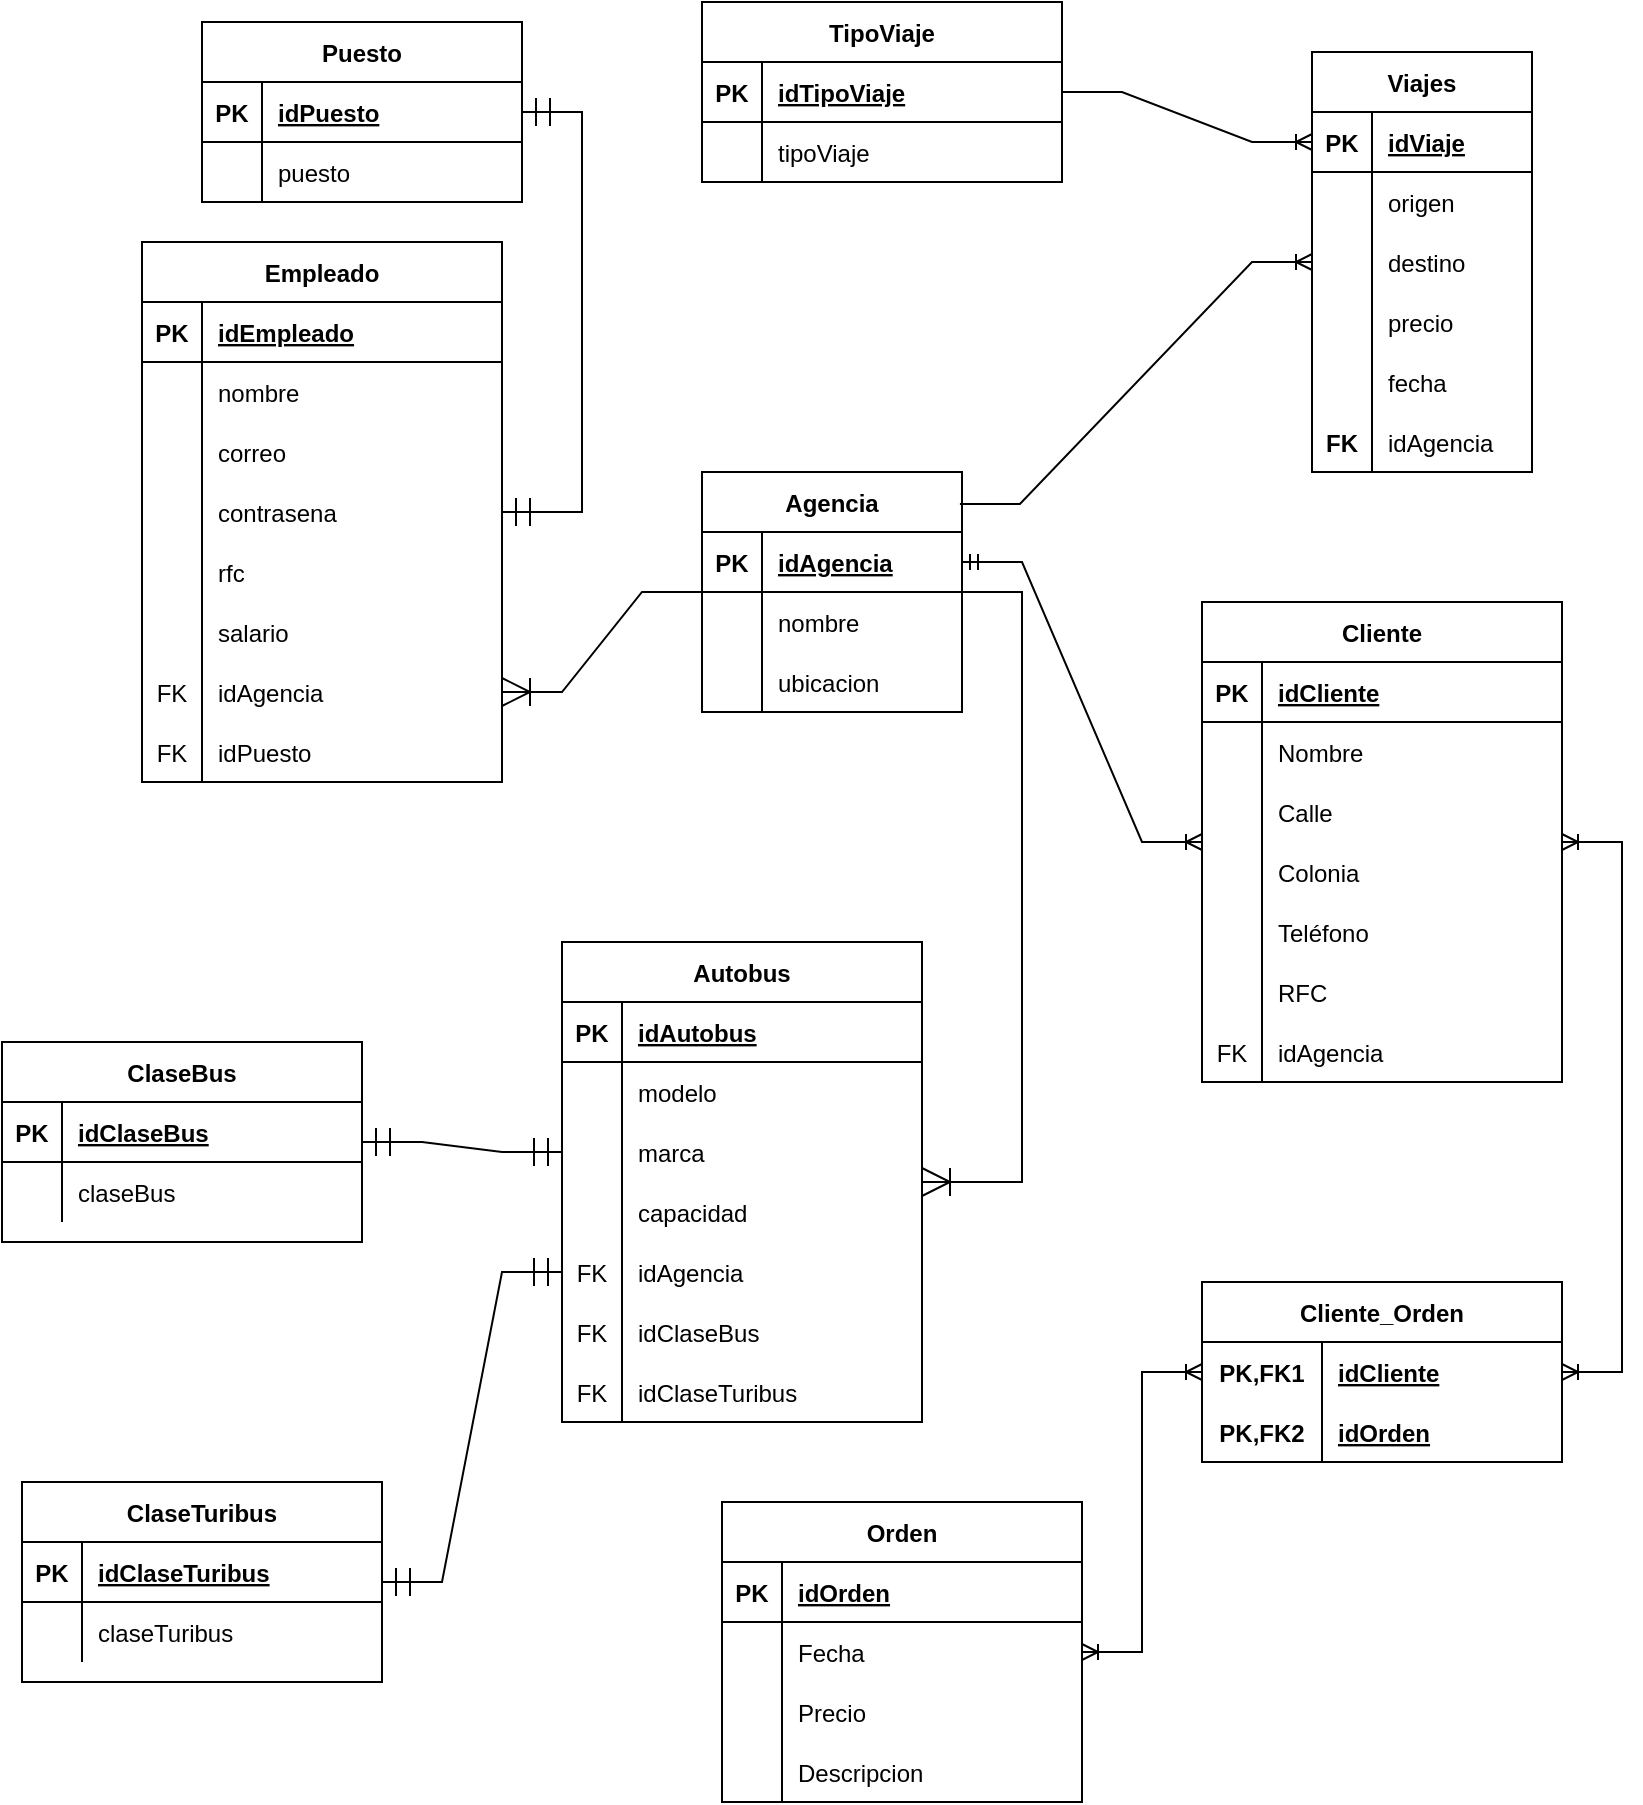 <mxfile version="20.6.0" type="device"><diagram id="R2lEEEUBdFMjLlhIrx00" name="Page-1"><mxGraphModel dx="1422" dy="702" grid="1" gridSize="10" guides="1" tooltips="1" connect="1" arrows="1" fold="1" page="1" pageScale="1" pageWidth="850" pageHeight="1100" math="0" shadow="0" extFonts="Permanent Marker^https://fonts.googleapis.com/css?family=Permanent+Marker"><root><mxCell id="0"/><mxCell id="1" parent="0"/><mxCell id="urUjDr4Hk7QNFWMQUqXv-1" value="Agencia" style="shape=table;startSize=30;container=1;collapsible=1;childLayout=tableLayout;fixedRows=1;rowLines=0;fontStyle=1;align=center;resizeLast=1;" parent="1" vertex="1"><mxGeometry x="370" y="295" width="130" height="120" as="geometry"/></mxCell><mxCell id="urUjDr4Hk7QNFWMQUqXv-2" value="" style="shape=tableRow;horizontal=0;startSize=0;swimlaneHead=0;swimlaneBody=0;fillColor=none;collapsible=0;dropTarget=0;points=[[0,0.5],[1,0.5]];portConstraint=eastwest;top=0;left=0;right=0;bottom=1;" parent="urUjDr4Hk7QNFWMQUqXv-1" vertex="1"><mxGeometry y="30" width="130" height="30" as="geometry"/></mxCell><mxCell id="urUjDr4Hk7QNFWMQUqXv-3" value="PK" style="shape=partialRectangle;connectable=0;fillColor=none;top=0;left=0;bottom=0;right=0;fontStyle=1;overflow=hidden;" parent="urUjDr4Hk7QNFWMQUqXv-2" vertex="1"><mxGeometry width="30" height="30" as="geometry"><mxRectangle width="30" height="30" as="alternateBounds"/></mxGeometry></mxCell><mxCell id="urUjDr4Hk7QNFWMQUqXv-4" value="idAgencia" style="shape=partialRectangle;connectable=0;fillColor=none;top=0;left=0;bottom=0;right=0;align=left;spacingLeft=6;fontStyle=5;overflow=hidden;" parent="urUjDr4Hk7QNFWMQUqXv-2" vertex="1"><mxGeometry x="30" width="100" height="30" as="geometry"><mxRectangle width="100" height="30" as="alternateBounds"/></mxGeometry></mxCell><mxCell id="urUjDr4Hk7QNFWMQUqXv-5" value="" style="shape=tableRow;horizontal=0;startSize=0;swimlaneHead=0;swimlaneBody=0;fillColor=none;collapsible=0;dropTarget=0;points=[[0,0.5],[1,0.5]];portConstraint=eastwest;top=0;left=0;right=0;bottom=0;" parent="urUjDr4Hk7QNFWMQUqXv-1" vertex="1"><mxGeometry y="60" width="130" height="30" as="geometry"/></mxCell><mxCell id="urUjDr4Hk7QNFWMQUqXv-6" value="" style="shape=partialRectangle;connectable=0;fillColor=none;top=0;left=0;bottom=0;right=0;editable=1;overflow=hidden;" parent="urUjDr4Hk7QNFWMQUqXv-5" vertex="1"><mxGeometry width="30" height="30" as="geometry"><mxRectangle width="30" height="30" as="alternateBounds"/></mxGeometry></mxCell><mxCell id="urUjDr4Hk7QNFWMQUqXv-7" value="nombre" style="shape=partialRectangle;connectable=0;fillColor=none;top=0;left=0;bottom=0;right=0;align=left;spacingLeft=6;overflow=hidden;" parent="urUjDr4Hk7QNFWMQUqXv-5" vertex="1"><mxGeometry x="30" width="100" height="30" as="geometry"><mxRectangle width="100" height="30" as="alternateBounds"/></mxGeometry></mxCell><mxCell id="urUjDr4Hk7QNFWMQUqXv-8" value="" style="shape=tableRow;horizontal=0;startSize=0;swimlaneHead=0;swimlaneBody=0;fillColor=none;collapsible=0;dropTarget=0;points=[[0,0.5],[1,0.5]];portConstraint=eastwest;top=0;left=0;right=0;bottom=0;" parent="urUjDr4Hk7QNFWMQUqXv-1" vertex="1"><mxGeometry y="90" width="130" height="30" as="geometry"/></mxCell><mxCell id="urUjDr4Hk7QNFWMQUqXv-9" value="" style="shape=partialRectangle;connectable=0;fillColor=none;top=0;left=0;bottom=0;right=0;editable=1;overflow=hidden;" parent="urUjDr4Hk7QNFWMQUqXv-8" vertex="1"><mxGeometry width="30" height="30" as="geometry"><mxRectangle width="30" height="30" as="alternateBounds"/></mxGeometry></mxCell><mxCell id="urUjDr4Hk7QNFWMQUqXv-10" value="ubicacion" style="shape=partialRectangle;connectable=0;fillColor=none;top=0;left=0;bottom=0;right=0;align=left;spacingLeft=6;overflow=hidden;" parent="urUjDr4Hk7QNFWMQUqXv-8" vertex="1"><mxGeometry x="30" width="100" height="30" as="geometry"><mxRectangle width="100" height="30" as="alternateBounds"/></mxGeometry></mxCell><mxCell id="urUjDr4Hk7QNFWMQUqXv-14" value="Puesto" style="shape=table;startSize=30;container=1;collapsible=1;childLayout=tableLayout;fixedRows=1;rowLines=0;fontStyle=1;align=center;resizeLast=1;" parent="1" vertex="1"><mxGeometry x="120" y="70" width="160" height="90" as="geometry"/></mxCell><mxCell id="urUjDr4Hk7QNFWMQUqXv-15" value="" style="shape=tableRow;horizontal=0;startSize=0;swimlaneHead=0;swimlaneBody=0;fillColor=none;collapsible=0;dropTarget=0;points=[[0,0.5],[1,0.5]];portConstraint=eastwest;top=0;left=0;right=0;bottom=1;" parent="urUjDr4Hk7QNFWMQUqXv-14" vertex="1"><mxGeometry y="30" width="160" height="30" as="geometry"/></mxCell><mxCell id="urUjDr4Hk7QNFWMQUqXv-16" value="PK" style="shape=partialRectangle;connectable=0;fillColor=none;top=0;left=0;bottom=0;right=0;fontStyle=1;overflow=hidden;" parent="urUjDr4Hk7QNFWMQUqXv-15" vertex="1"><mxGeometry width="30" height="30" as="geometry"><mxRectangle width="30" height="30" as="alternateBounds"/></mxGeometry></mxCell><mxCell id="urUjDr4Hk7QNFWMQUqXv-17" value="idPuesto" style="shape=partialRectangle;connectable=0;fillColor=none;top=0;left=0;bottom=0;right=0;align=left;spacingLeft=6;fontStyle=5;overflow=hidden;" parent="urUjDr4Hk7QNFWMQUqXv-15" vertex="1"><mxGeometry x="30" width="130" height="30" as="geometry"><mxRectangle width="130" height="30" as="alternateBounds"/></mxGeometry></mxCell><mxCell id="urUjDr4Hk7QNFWMQUqXv-18" value="" style="shape=tableRow;horizontal=0;startSize=0;swimlaneHead=0;swimlaneBody=0;fillColor=none;collapsible=0;dropTarget=0;points=[[0,0.5],[1,0.5]];portConstraint=eastwest;top=0;left=0;right=0;bottom=0;" parent="urUjDr4Hk7QNFWMQUqXv-14" vertex="1"><mxGeometry y="60" width="160" height="30" as="geometry"/></mxCell><mxCell id="urUjDr4Hk7QNFWMQUqXv-19" value="" style="shape=partialRectangle;connectable=0;fillColor=none;top=0;left=0;bottom=0;right=0;editable=1;overflow=hidden;" parent="urUjDr4Hk7QNFWMQUqXv-18" vertex="1"><mxGeometry width="30" height="30" as="geometry"><mxRectangle width="30" height="30" as="alternateBounds"/></mxGeometry></mxCell><mxCell id="urUjDr4Hk7QNFWMQUqXv-20" value="puesto" style="shape=partialRectangle;connectable=0;fillColor=none;top=0;left=0;bottom=0;right=0;align=left;spacingLeft=6;overflow=hidden;" parent="urUjDr4Hk7QNFWMQUqXv-18" vertex="1"><mxGeometry x="30" width="130" height="30" as="geometry"><mxRectangle width="130" height="30" as="alternateBounds"/></mxGeometry></mxCell><mxCell id="urUjDr4Hk7QNFWMQUqXv-27" value="Empleado" style="shape=table;startSize=30;container=1;collapsible=1;childLayout=tableLayout;fixedRows=1;rowLines=0;fontStyle=1;align=center;resizeLast=1;" parent="1" vertex="1"><mxGeometry x="90" y="180" width="180" height="270" as="geometry"/></mxCell><mxCell id="urUjDr4Hk7QNFWMQUqXv-28" value="" style="shape=tableRow;horizontal=0;startSize=0;swimlaneHead=0;swimlaneBody=0;fillColor=none;collapsible=0;dropTarget=0;points=[[0,0.5],[1,0.5]];portConstraint=eastwest;top=0;left=0;right=0;bottom=1;" parent="urUjDr4Hk7QNFWMQUqXv-27" vertex="1"><mxGeometry y="30" width="180" height="30" as="geometry"/></mxCell><mxCell id="urUjDr4Hk7QNFWMQUqXv-29" value="PK" style="shape=partialRectangle;connectable=0;fillColor=none;top=0;left=0;bottom=0;right=0;fontStyle=1;overflow=hidden;" parent="urUjDr4Hk7QNFWMQUqXv-28" vertex="1"><mxGeometry width="30" height="30" as="geometry"><mxRectangle width="30" height="30" as="alternateBounds"/></mxGeometry></mxCell><mxCell id="urUjDr4Hk7QNFWMQUqXv-30" value="idEmpleado" style="shape=partialRectangle;connectable=0;fillColor=none;top=0;left=0;bottom=0;right=0;align=left;spacingLeft=6;fontStyle=5;overflow=hidden;" parent="urUjDr4Hk7QNFWMQUqXv-28" vertex="1"><mxGeometry x="30" width="150" height="30" as="geometry"><mxRectangle width="150" height="30" as="alternateBounds"/></mxGeometry></mxCell><mxCell id="urUjDr4Hk7QNFWMQUqXv-31" value="" style="shape=tableRow;horizontal=0;startSize=0;swimlaneHead=0;swimlaneBody=0;fillColor=none;collapsible=0;dropTarget=0;points=[[0,0.5],[1,0.5]];portConstraint=eastwest;top=0;left=0;right=0;bottom=0;" parent="urUjDr4Hk7QNFWMQUqXv-27" vertex="1"><mxGeometry y="60" width="180" height="30" as="geometry"/></mxCell><mxCell id="urUjDr4Hk7QNFWMQUqXv-32" value="" style="shape=partialRectangle;connectable=0;fillColor=none;top=0;left=0;bottom=0;right=0;editable=1;overflow=hidden;" parent="urUjDr4Hk7QNFWMQUqXv-31" vertex="1"><mxGeometry width="30" height="30" as="geometry"><mxRectangle width="30" height="30" as="alternateBounds"/></mxGeometry></mxCell><mxCell id="urUjDr4Hk7QNFWMQUqXv-33" value="nombre" style="shape=partialRectangle;connectable=0;fillColor=none;top=0;left=0;bottom=0;right=0;align=left;spacingLeft=6;overflow=hidden;" parent="urUjDr4Hk7QNFWMQUqXv-31" vertex="1"><mxGeometry x="30" width="150" height="30" as="geometry"><mxRectangle width="150" height="30" as="alternateBounds"/></mxGeometry></mxCell><mxCell id="urUjDr4Hk7QNFWMQUqXv-34" value="" style="shape=tableRow;horizontal=0;startSize=0;swimlaneHead=0;swimlaneBody=0;fillColor=none;collapsible=0;dropTarget=0;points=[[0,0.5],[1,0.5]];portConstraint=eastwest;top=0;left=0;right=0;bottom=0;" parent="urUjDr4Hk7QNFWMQUqXv-27" vertex="1"><mxGeometry y="90" width="180" height="30" as="geometry"/></mxCell><mxCell id="urUjDr4Hk7QNFWMQUqXv-35" value="" style="shape=partialRectangle;connectable=0;fillColor=none;top=0;left=0;bottom=0;right=0;editable=1;overflow=hidden;" parent="urUjDr4Hk7QNFWMQUqXv-34" vertex="1"><mxGeometry width="30" height="30" as="geometry"><mxRectangle width="30" height="30" as="alternateBounds"/></mxGeometry></mxCell><mxCell id="urUjDr4Hk7QNFWMQUqXv-36" value="correo" style="shape=partialRectangle;connectable=0;fillColor=none;top=0;left=0;bottom=0;right=0;align=left;spacingLeft=6;overflow=hidden;" parent="urUjDr4Hk7QNFWMQUqXv-34" vertex="1"><mxGeometry x="30" width="150" height="30" as="geometry"><mxRectangle width="150" height="30" as="alternateBounds"/></mxGeometry></mxCell><mxCell id="urUjDr4Hk7QNFWMQUqXv-37" value="" style="shape=tableRow;horizontal=0;startSize=0;swimlaneHead=0;swimlaneBody=0;fillColor=none;collapsible=0;dropTarget=0;points=[[0,0.5],[1,0.5]];portConstraint=eastwest;top=0;left=0;right=0;bottom=0;" parent="urUjDr4Hk7QNFWMQUqXv-27" vertex="1"><mxGeometry y="120" width="180" height="30" as="geometry"/></mxCell><mxCell id="urUjDr4Hk7QNFWMQUqXv-38" value="" style="shape=partialRectangle;connectable=0;fillColor=none;top=0;left=0;bottom=0;right=0;editable=1;overflow=hidden;" parent="urUjDr4Hk7QNFWMQUqXv-37" vertex="1"><mxGeometry width="30" height="30" as="geometry"><mxRectangle width="30" height="30" as="alternateBounds"/></mxGeometry></mxCell><mxCell id="urUjDr4Hk7QNFWMQUqXv-39" value="contrasena" style="shape=partialRectangle;connectable=0;fillColor=none;top=0;left=0;bottom=0;right=0;align=left;spacingLeft=6;overflow=hidden;" parent="urUjDr4Hk7QNFWMQUqXv-37" vertex="1"><mxGeometry x="30" width="150" height="30" as="geometry"><mxRectangle width="150" height="30" as="alternateBounds"/></mxGeometry></mxCell><mxCell id="urUjDr4Hk7QNFWMQUqXv-40" value="" style="shape=tableRow;horizontal=0;startSize=0;swimlaneHead=0;swimlaneBody=0;fillColor=none;collapsible=0;dropTarget=0;points=[[0,0.5],[1,0.5]];portConstraint=eastwest;top=0;left=0;right=0;bottom=0;" parent="urUjDr4Hk7QNFWMQUqXv-27" vertex="1"><mxGeometry y="150" width="180" height="30" as="geometry"/></mxCell><mxCell id="urUjDr4Hk7QNFWMQUqXv-41" value="" style="shape=partialRectangle;connectable=0;fillColor=none;top=0;left=0;bottom=0;right=0;editable=1;overflow=hidden;" parent="urUjDr4Hk7QNFWMQUqXv-40" vertex="1"><mxGeometry width="30" height="30" as="geometry"><mxRectangle width="30" height="30" as="alternateBounds"/></mxGeometry></mxCell><mxCell id="urUjDr4Hk7QNFWMQUqXv-42" value="rfc" style="shape=partialRectangle;connectable=0;fillColor=none;top=0;left=0;bottom=0;right=0;align=left;spacingLeft=6;overflow=hidden;" parent="urUjDr4Hk7QNFWMQUqXv-40" vertex="1"><mxGeometry x="30" width="150" height="30" as="geometry"><mxRectangle width="150" height="30" as="alternateBounds"/></mxGeometry></mxCell><mxCell id="urUjDr4Hk7QNFWMQUqXv-43" value="" style="shape=tableRow;horizontal=0;startSize=0;swimlaneHead=0;swimlaneBody=0;fillColor=none;collapsible=0;dropTarget=0;points=[[0,0.5],[1,0.5]];portConstraint=eastwest;top=0;left=0;right=0;bottom=0;" parent="urUjDr4Hk7QNFWMQUqXv-27" vertex="1"><mxGeometry y="180" width="180" height="30" as="geometry"/></mxCell><mxCell id="urUjDr4Hk7QNFWMQUqXv-44" value="" style="shape=partialRectangle;connectable=0;fillColor=none;top=0;left=0;bottom=0;right=0;editable=1;overflow=hidden;" parent="urUjDr4Hk7QNFWMQUqXv-43" vertex="1"><mxGeometry width="30" height="30" as="geometry"><mxRectangle width="30" height="30" as="alternateBounds"/></mxGeometry></mxCell><mxCell id="urUjDr4Hk7QNFWMQUqXv-45" value="salario" style="shape=partialRectangle;connectable=0;fillColor=none;top=0;left=0;bottom=0;right=0;align=left;spacingLeft=6;overflow=hidden;" parent="urUjDr4Hk7QNFWMQUqXv-43" vertex="1"><mxGeometry x="30" width="150" height="30" as="geometry"><mxRectangle width="150" height="30" as="alternateBounds"/></mxGeometry></mxCell><mxCell id="urUjDr4Hk7QNFWMQUqXv-46" value="" style="shape=tableRow;horizontal=0;startSize=0;swimlaneHead=0;swimlaneBody=0;fillColor=none;collapsible=0;dropTarget=0;points=[[0,0.5],[1,0.5]];portConstraint=eastwest;top=0;left=0;right=0;bottom=0;" parent="urUjDr4Hk7QNFWMQUqXv-27" vertex="1"><mxGeometry y="210" width="180" height="30" as="geometry"/></mxCell><mxCell id="urUjDr4Hk7QNFWMQUqXv-47" value="FK" style="shape=partialRectangle;connectable=0;fillColor=none;top=0;left=0;bottom=0;right=0;editable=1;overflow=hidden;" parent="urUjDr4Hk7QNFWMQUqXv-46" vertex="1"><mxGeometry width="30" height="30" as="geometry"><mxRectangle width="30" height="30" as="alternateBounds"/></mxGeometry></mxCell><mxCell id="urUjDr4Hk7QNFWMQUqXv-48" value="idAgencia" style="shape=partialRectangle;connectable=0;fillColor=none;top=0;left=0;bottom=0;right=0;align=left;spacingLeft=6;overflow=hidden;" parent="urUjDr4Hk7QNFWMQUqXv-46" vertex="1"><mxGeometry x="30" width="150" height="30" as="geometry"><mxRectangle width="150" height="30" as="alternateBounds"/></mxGeometry></mxCell><mxCell id="urUjDr4Hk7QNFWMQUqXv-49" value="" style="shape=tableRow;horizontal=0;startSize=0;swimlaneHead=0;swimlaneBody=0;fillColor=none;collapsible=0;dropTarget=0;points=[[0,0.5],[1,0.5]];portConstraint=eastwest;top=0;left=0;right=0;bottom=0;" parent="urUjDr4Hk7QNFWMQUqXv-27" vertex="1"><mxGeometry y="240" width="180" height="30" as="geometry"/></mxCell><mxCell id="urUjDr4Hk7QNFWMQUqXv-50" value="FK" style="shape=partialRectangle;connectable=0;fillColor=none;top=0;left=0;bottom=0;right=0;editable=1;overflow=hidden;" parent="urUjDr4Hk7QNFWMQUqXv-49" vertex="1"><mxGeometry width="30" height="30" as="geometry"><mxRectangle width="30" height="30" as="alternateBounds"/></mxGeometry></mxCell><mxCell id="urUjDr4Hk7QNFWMQUqXv-51" value="idPuesto" style="shape=partialRectangle;connectable=0;fillColor=none;top=0;left=0;bottom=0;right=0;align=left;spacingLeft=6;overflow=hidden;" parent="urUjDr4Hk7QNFWMQUqXv-49" vertex="1"><mxGeometry x="30" width="150" height="30" as="geometry"><mxRectangle width="150" height="30" as="alternateBounds"/></mxGeometry></mxCell><mxCell id="urUjDr4Hk7QNFWMQUqXv-54" value="" style="edgeStyle=entityRelationEdgeStyle;fontSize=12;html=1;endArrow=ERoneToMany;rounded=0;endSize=12;startSize=12;entryX=1;entryY=0.5;entryDx=0;entryDy=0;" parent="1" source="urUjDr4Hk7QNFWMQUqXv-1" target="urUjDr4Hk7QNFWMQUqXv-46" edge="1"><mxGeometry width="100" height="100" relative="1" as="geometry"><mxPoint x="360" y="480" as="sourcePoint"/><mxPoint x="460" y="380" as="targetPoint"/></mxGeometry></mxCell><mxCell id="urUjDr4Hk7QNFWMQUqXv-55" value="" style="edgeStyle=entityRelationEdgeStyle;fontSize=12;html=1;endArrow=ERmandOne;startArrow=ERmandOne;rounded=0;endSize=12;startSize=12;jumpStyle=arc;" parent="1" source="urUjDr4Hk7QNFWMQUqXv-14" target="urUjDr4Hk7QNFWMQUqXv-27" edge="1"><mxGeometry width="100" height="100" relative="1" as="geometry"><mxPoint x="70" y="630" as="sourcePoint"/><mxPoint x="240" y="670" as="targetPoint"/></mxGeometry></mxCell><mxCell id="urUjDr4Hk7QNFWMQUqXv-57" value="ClaseBus" style="shape=table;startSize=30;container=1;collapsible=1;childLayout=tableLayout;fixedRows=1;rowLines=0;fontStyle=1;align=center;resizeLast=1;" parent="1" vertex="1"><mxGeometry x="20" y="580" width="180" height="100" as="geometry"/></mxCell><mxCell id="urUjDr4Hk7QNFWMQUqXv-58" value="" style="shape=tableRow;horizontal=0;startSize=0;swimlaneHead=0;swimlaneBody=0;fillColor=none;collapsible=0;dropTarget=0;points=[[0,0.5],[1,0.5]];portConstraint=eastwest;top=0;left=0;right=0;bottom=1;" parent="urUjDr4Hk7QNFWMQUqXv-57" vertex="1"><mxGeometry y="30" width="180" height="30" as="geometry"/></mxCell><mxCell id="urUjDr4Hk7QNFWMQUqXv-59" value="PK" style="shape=partialRectangle;connectable=0;fillColor=none;top=0;left=0;bottom=0;right=0;fontStyle=1;overflow=hidden;" parent="urUjDr4Hk7QNFWMQUqXv-58" vertex="1"><mxGeometry width="30" height="30" as="geometry"><mxRectangle width="30" height="30" as="alternateBounds"/></mxGeometry></mxCell><mxCell id="urUjDr4Hk7QNFWMQUqXv-60" value="idClaseBus" style="shape=partialRectangle;connectable=0;fillColor=none;top=0;left=0;bottom=0;right=0;align=left;spacingLeft=6;fontStyle=5;overflow=hidden;" parent="urUjDr4Hk7QNFWMQUqXv-58" vertex="1"><mxGeometry x="30" width="150" height="30" as="geometry"><mxRectangle width="150" height="30" as="alternateBounds"/></mxGeometry></mxCell><mxCell id="urUjDr4Hk7QNFWMQUqXv-61" value="" style="shape=tableRow;horizontal=0;startSize=0;swimlaneHead=0;swimlaneBody=0;fillColor=none;collapsible=0;dropTarget=0;points=[[0,0.5],[1,0.5]];portConstraint=eastwest;top=0;left=0;right=0;bottom=0;" parent="urUjDr4Hk7QNFWMQUqXv-57" vertex="1"><mxGeometry y="60" width="180" height="30" as="geometry"/></mxCell><mxCell id="urUjDr4Hk7QNFWMQUqXv-62" value="" style="shape=partialRectangle;connectable=0;fillColor=none;top=0;left=0;bottom=0;right=0;editable=1;overflow=hidden;" parent="urUjDr4Hk7QNFWMQUqXv-61" vertex="1"><mxGeometry width="30" height="30" as="geometry"><mxRectangle width="30" height="30" as="alternateBounds"/></mxGeometry></mxCell><mxCell id="urUjDr4Hk7QNFWMQUqXv-63" value="claseBus" style="shape=partialRectangle;connectable=0;fillColor=none;top=0;left=0;bottom=0;right=0;align=left;spacingLeft=6;overflow=hidden;" parent="urUjDr4Hk7QNFWMQUqXv-61" vertex="1"><mxGeometry x="30" width="150" height="30" as="geometry"><mxRectangle width="150" height="30" as="alternateBounds"/></mxGeometry></mxCell><mxCell id="urUjDr4Hk7QNFWMQUqXv-70" value="ClaseTuribus" style="shape=table;startSize=30;container=1;collapsible=1;childLayout=tableLayout;fixedRows=1;rowLines=0;fontStyle=1;align=center;resizeLast=1;" parent="1" vertex="1"><mxGeometry x="30" y="800" width="180" height="100" as="geometry"/></mxCell><mxCell id="urUjDr4Hk7QNFWMQUqXv-71" value="" style="shape=tableRow;horizontal=0;startSize=0;swimlaneHead=0;swimlaneBody=0;fillColor=none;collapsible=0;dropTarget=0;points=[[0,0.5],[1,0.5]];portConstraint=eastwest;top=0;left=0;right=0;bottom=1;" parent="urUjDr4Hk7QNFWMQUqXv-70" vertex="1"><mxGeometry y="30" width="180" height="30" as="geometry"/></mxCell><mxCell id="urUjDr4Hk7QNFWMQUqXv-72" value="PK" style="shape=partialRectangle;connectable=0;fillColor=none;top=0;left=0;bottom=0;right=0;fontStyle=1;overflow=hidden;" parent="urUjDr4Hk7QNFWMQUqXv-71" vertex="1"><mxGeometry width="30" height="30" as="geometry"><mxRectangle width="30" height="30" as="alternateBounds"/></mxGeometry></mxCell><mxCell id="urUjDr4Hk7QNFWMQUqXv-73" value="idClaseTuribus" style="shape=partialRectangle;connectable=0;fillColor=none;top=0;left=0;bottom=0;right=0;align=left;spacingLeft=6;fontStyle=5;overflow=hidden;" parent="urUjDr4Hk7QNFWMQUqXv-71" vertex="1"><mxGeometry x="30" width="150" height="30" as="geometry"><mxRectangle width="150" height="30" as="alternateBounds"/></mxGeometry></mxCell><mxCell id="urUjDr4Hk7QNFWMQUqXv-74" value="" style="shape=tableRow;horizontal=0;startSize=0;swimlaneHead=0;swimlaneBody=0;fillColor=none;collapsible=0;dropTarget=0;points=[[0,0.5],[1,0.5]];portConstraint=eastwest;top=0;left=0;right=0;bottom=0;" parent="urUjDr4Hk7QNFWMQUqXv-70" vertex="1"><mxGeometry y="60" width="180" height="30" as="geometry"/></mxCell><mxCell id="urUjDr4Hk7QNFWMQUqXv-75" value="" style="shape=partialRectangle;connectable=0;fillColor=none;top=0;left=0;bottom=0;right=0;editable=1;overflow=hidden;" parent="urUjDr4Hk7QNFWMQUqXv-74" vertex="1"><mxGeometry width="30" height="30" as="geometry"><mxRectangle width="30" height="30" as="alternateBounds"/></mxGeometry></mxCell><mxCell id="urUjDr4Hk7QNFWMQUqXv-76" value="claseTuribus" style="shape=partialRectangle;connectable=0;fillColor=none;top=0;left=0;bottom=0;right=0;align=left;spacingLeft=6;overflow=hidden;" parent="urUjDr4Hk7QNFWMQUqXv-74" vertex="1"><mxGeometry x="30" width="150" height="30" as="geometry"><mxRectangle width="150" height="30" as="alternateBounds"/></mxGeometry></mxCell><mxCell id="urUjDr4Hk7QNFWMQUqXv-90" value="Autobus" style="shape=table;startSize=30;container=1;collapsible=1;childLayout=tableLayout;fixedRows=1;rowLines=0;fontStyle=1;align=center;resizeLast=1;" parent="1" vertex="1"><mxGeometry x="300" y="530" width="180" height="240" as="geometry"/></mxCell><mxCell id="urUjDr4Hk7QNFWMQUqXv-91" value="" style="shape=tableRow;horizontal=0;startSize=0;swimlaneHead=0;swimlaneBody=0;fillColor=none;collapsible=0;dropTarget=0;points=[[0,0.5],[1,0.5]];portConstraint=eastwest;top=0;left=0;right=0;bottom=1;" parent="urUjDr4Hk7QNFWMQUqXv-90" vertex="1"><mxGeometry y="30" width="180" height="30" as="geometry"/></mxCell><mxCell id="urUjDr4Hk7QNFWMQUqXv-92" value="PK" style="shape=partialRectangle;connectable=0;fillColor=none;top=0;left=0;bottom=0;right=0;fontStyle=1;overflow=hidden;" parent="urUjDr4Hk7QNFWMQUqXv-91" vertex="1"><mxGeometry width="30" height="30" as="geometry"><mxRectangle width="30" height="30" as="alternateBounds"/></mxGeometry></mxCell><mxCell id="urUjDr4Hk7QNFWMQUqXv-93" value="idAutobus" style="shape=partialRectangle;connectable=0;fillColor=none;top=0;left=0;bottom=0;right=0;align=left;spacingLeft=6;fontStyle=5;overflow=hidden;" parent="urUjDr4Hk7QNFWMQUqXv-91" vertex="1"><mxGeometry x="30" width="150" height="30" as="geometry"><mxRectangle width="150" height="30" as="alternateBounds"/></mxGeometry></mxCell><mxCell id="urUjDr4Hk7QNFWMQUqXv-94" value="" style="shape=tableRow;horizontal=0;startSize=0;swimlaneHead=0;swimlaneBody=0;fillColor=none;collapsible=0;dropTarget=0;points=[[0,0.5],[1,0.5]];portConstraint=eastwest;top=0;left=0;right=0;bottom=0;" parent="urUjDr4Hk7QNFWMQUqXv-90" vertex="1"><mxGeometry y="60" width="180" height="30" as="geometry"/></mxCell><mxCell id="urUjDr4Hk7QNFWMQUqXv-95" value="" style="shape=partialRectangle;connectable=0;fillColor=none;top=0;left=0;bottom=0;right=0;editable=1;overflow=hidden;" parent="urUjDr4Hk7QNFWMQUqXv-94" vertex="1"><mxGeometry width="30" height="30" as="geometry"><mxRectangle width="30" height="30" as="alternateBounds"/></mxGeometry></mxCell><mxCell id="urUjDr4Hk7QNFWMQUqXv-96" value="modelo" style="shape=partialRectangle;connectable=0;fillColor=none;top=0;left=0;bottom=0;right=0;align=left;spacingLeft=6;overflow=hidden;" parent="urUjDr4Hk7QNFWMQUqXv-94" vertex="1"><mxGeometry x="30" width="150" height="30" as="geometry"><mxRectangle width="150" height="30" as="alternateBounds"/></mxGeometry></mxCell><mxCell id="urUjDr4Hk7QNFWMQUqXv-97" value="" style="shape=tableRow;horizontal=0;startSize=0;swimlaneHead=0;swimlaneBody=0;fillColor=none;collapsible=0;dropTarget=0;points=[[0,0.5],[1,0.5]];portConstraint=eastwest;top=0;left=0;right=0;bottom=0;" parent="urUjDr4Hk7QNFWMQUqXv-90" vertex="1"><mxGeometry y="90" width="180" height="30" as="geometry"/></mxCell><mxCell id="urUjDr4Hk7QNFWMQUqXv-98" value="" style="shape=partialRectangle;connectable=0;fillColor=none;top=0;left=0;bottom=0;right=0;editable=1;overflow=hidden;" parent="urUjDr4Hk7QNFWMQUqXv-97" vertex="1"><mxGeometry width="30" height="30" as="geometry"><mxRectangle width="30" height="30" as="alternateBounds"/></mxGeometry></mxCell><mxCell id="urUjDr4Hk7QNFWMQUqXv-99" value="marca" style="shape=partialRectangle;connectable=0;fillColor=none;top=0;left=0;bottom=0;right=0;align=left;spacingLeft=6;overflow=hidden;" parent="urUjDr4Hk7QNFWMQUqXv-97" vertex="1"><mxGeometry x="30" width="150" height="30" as="geometry"><mxRectangle width="150" height="30" as="alternateBounds"/></mxGeometry></mxCell><mxCell id="urUjDr4Hk7QNFWMQUqXv-100" value="" style="shape=tableRow;horizontal=0;startSize=0;swimlaneHead=0;swimlaneBody=0;fillColor=none;collapsible=0;dropTarget=0;points=[[0,0.5],[1,0.5]];portConstraint=eastwest;top=0;left=0;right=0;bottom=0;" parent="urUjDr4Hk7QNFWMQUqXv-90" vertex="1"><mxGeometry y="120" width="180" height="30" as="geometry"/></mxCell><mxCell id="urUjDr4Hk7QNFWMQUqXv-101" value="" style="shape=partialRectangle;connectable=0;fillColor=none;top=0;left=0;bottom=0;right=0;editable=1;overflow=hidden;" parent="urUjDr4Hk7QNFWMQUqXv-100" vertex="1"><mxGeometry width="30" height="30" as="geometry"><mxRectangle width="30" height="30" as="alternateBounds"/></mxGeometry></mxCell><mxCell id="urUjDr4Hk7QNFWMQUqXv-102" value="capacidad" style="shape=partialRectangle;connectable=0;fillColor=none;top=0;left=0;bottom=0;right=0;align=left;spacingLeft=6;overflow=hidden;" parent="urUjDr4Hk7QNFWMQUqXv-100" vertex="1"><mxGeometry x="30" width="150" height="30" as="geometry"><mxRectangle width="150" height="30" as="alternateBounds"/></mxGeometry></mxCell><mxCell id="urUjDr4Hk7QNFWMQUqXv-103" value="" style="shape=tableRow;horizontal=0;startSize=0;swimlaneHead=0;swimlaneBody=0;fillColor=none;collapsible=0;dropTarget=0;points=[[0,0.5],[1,0.5]];portConstraint=eastwest;top=0;left=0;right=0;bottom=0;" parent="urUjDr4Hk7QNFWMQUqXv-90" vertex="1"><mxGeometry y="150" width="180" height="30" as="geometry"/></mxCell><mxCell id="urUjDr4Hk7QNFWMQUqXv-104" value="FK" style="shape=partialRectangle;connectable=0;fillColor=none;top=0;left=0;bottom=0;right=0;editable=1;overflow=hidden;" parent="urUjDr4Hk7QNFWMQUqXv-103" vertex="1"><mxGeometry width="30" height="30" as="geometry"><mxRectangle width="30" height="30" as="alternateBounds"/></mxGeometry></mxCell><mxCell id="urUjDr4Hk7QNFWMQUqXv-105" value="idAgencia" style="shape=partialRectangle;connectable=0;fillColor=none;top=0;left=0;bottom=0;right=0;align=left;spacingLeft=6;overflow=hidden;" parent="urUjDr4Hk7QNFWMQUqXv-103" vertex="1"><mxGeometry x="30" width="150" height="30" as="geometry"><mxRectangle width="150" height="30" as="alternateBounds"/></mxGeometry></mxCell><mxCell id="urUjDr4Hk7QNFWMQUqXv-106" value="" style="shape=tableRow;horizontal=0;startSize=0;swimlaneHead=0;swimlaneBody=0;fillColor=none;collapsible=0;dropTarget=0;points=[[0,0.5],[1,0.5]];portConstraint=eastwest;top=0;left=0;right=0;bottom=0;" parent="urUjDr4Hk7QNFWMQUqXv-90" vertex="1"><mxGeometry y="180" width="180" height="30" as="geometry"/></mxCell><mxCell id="urUjDr4Hk7QNFWMQUqXv-107" value="FK" style="shape=partialRectangle;connectable=0;fillColor=none;top=0;left=0;bottom=0;right=0;editable=1;overflow=hidden;" parent="urUjDr4Hk7QNFWMQUqXv-106" vertex="1"><mxGeometry width="30" height="30" as="geometry"><mxRectangle width="30" height="30" as="alternateBounds"/></mxGeometry></mxCell><mxCell id="urUjDr4Hk7QNFWMQUqXv-108" value="idClaseBus" style="shape=partialRectangle;connectable=0;fillColor=none;top=0;left=0;bottom=0;right=0;align=left;spacingLeft=6;overflow=hidden;" parent="urUjDr4Hk7QNFWMQUqXv-106" vertex="1"><mxGeometry x="30" width="150" height="30" as="geometry"><mxRectangle width="150" height="30" as="alternateBounds"/></mxGeometry></mxCell><mxCell id="urUjDr4Hk7QNFWMQUqXv-109" value="" style="shape=tableRow;horizontal=0;startSize=0;swimlaneHead=0;swimlaneBody=0;fillColor=none;collapsible=0;dropTarget=0;points=[[0,0.5],[1,0.5]];portConstraint=eastwest;top=0;left=0;right=0;bottom=0;" parent="urUjDr4Hk7QNFWMQUqXv-90" vertex="1"><mxGeometry y="210" width="180" height="30" as="geometry"/></mxCell><mxCell id="urUjDr4Hk7QNFWMQUqXv-110" value="FK" style="shape=partialRectangle;connectable=0;fillColor=none;top=0;left=0;bottom=0;right=0;editable=1;overflow=hidden;" parent="urUjDr4Hk7QNFWMQUqXv-109" vertex="1"><mxGeometry width="30" height="30" as="geometry"><mxRectangle width="30" height="30" as="alternateBounds"/></mxGeometry></mxCell><mxCell id="urUjDr4Hk7QNFWMQUqXv-111" value="idClaseTuribus" style="shape=partialRectangle;connectable=0;fillColor=none;top=0;left=0;bottom=0;right=0;align=left;spacingLeft=6;overflow=hidden;" parent="urUjDr4Hk7QNFWMQUqXv-109" vertex="1"><mxGeometry x="30" width="150" height="30" as="geometry"><mxRectangle width="150" height="30" as="alternateBounds"/></mxGeometry></mxCell><mxCell id="urUjDr4Hk7QNFWMQUqXv-115" value="" style="edgeStyle=entityRelationEdgeStyle;fontSize=12;html=1;endArrow=ERmandOne;startArrow=ERmandOne;rounded=0;startSize=12;endSize=12;jumpStyle=arc;entryX=0;entryY=0.5;entryDx=0;entryDy=0;" parent="1" source="urUjDr4Hk7QNFWMQUqXv-57" target="urUjDr4Hk7QNFWMQUqXv-97" edge="1"><mxGeometry width="100" height="100" relative="1" as="geometry"><mxPoint x="470" y="570" as="sourcePoint"/><mxPoint x="610" y="730" as="targetPoint"/></mxGeometry></mxCell><mxCell id="urUjDr4Hk7QNFWMQUqXv-116" value="" style="edgeStyle=entityRelationEdgeStyle;fontSize=12;html=1;endArrow=ERmandOne;startArrow=ERmandOne;rounded=0;startSize=12;endSize=12;jumpStyle=arc;entryX=0;entryY=0.5;entryDx=0;entryDy=0;" parent="1" source="urUjDr4Hk7QNFWMQUqXv-70" target="urUjDr4Hk7QNFWMQUqXv-103" edge="1"><mxGeometry width="100" height="100" relative="1" as="geometry"><mxPoint x="470" y="570" as="sourcePoint"/><mxPoint x="570" y="470" as="targetPoint"/></mxGeometry></mxCell><mxCell id="urUjDr4Hk7QNFWMQUqXv-162" value="" style="edgeStyle=entityRelationEdgeStyle;fontSize=12;html=1;endArrow=ERoneToMany;rounded=0;startSize=12;endSize=12;jumpStyle=arc;" parent="1" source="urUjDr4Hk7QNFWMQUqXv-1" target="urUjDr4Hk7QNFWMQUqXv-90" edge="1"><mxGeometry width="100" height="100" relative="1" as="geometry"><mxPoint x="470" y="570" as="sourcePoint"/><mxPoint x="570" y="470" as="targetPoint"/></mxGeometry></mxCell><mxCell id="zUE7OOOPgOrz9k6yVBDv-19" value="Viajes" style="shape=table;startSize=30;container=1;collapsible=1;childLayout=tableLayout;fixedRows=1;rowLines=0;fontStyle=1;align=center;resizeLast=1;" parent="1" vertex="1"><mxGeometry x="675" y="85" width="110" height="210" as="geometry"/></mxCell><mxCell id="zUE7OOOPgOrz9k6yVBDv-20" value="" style="shape=tableRow;horizontal=0;startSize=0;swimlaneHead=0;swimlaneBody=0;fillColor=none;collapsible=0;dropTarget=0;points=[[0,0.5],[1,0.5]];portConstraint=eastwest;top=0;left=0;right=0;bottom=1;" parent="zUE7OOOPgOrz9k6yVBDv-19" vertex="1"><mxGeometry y="30" width="110" height="30" as="geometry"/></mxCell><mxCell id="zUE7OOOPgOrz9k6yVBDv-21" value="PK" style="shape=partialRectangle;connectable=0;fillColor=none;top=0;left=0;bottom=0;right=0;fontStyle=1;overflow=hidden;" parent="zUE7OOOPgOrz9k6yVBDv-20" vertex="1"><mxGeometry width="30" height="30" as="geometry"><mxRectangle width="30" height="30" as="alternateBounds"/></mxGeometry></mxCell><mxCell id="zUE7OOOPgOrz9k6yVBDv-22" value="idViaje" style="shape=partialRectangle;connectable=0;fillColor=none;top=0;left=0;bottom=0;right=0;align=left;spacingLeft=6;fontStyle=5;overflow=hidden;" parent="zUE7OOOPgOrz9k6yVBDv-20" vertex="1"><mxGeometry x="30" width="80" height="30" as="geometry"><mxRectangle width="80" height="30" as="alternateBounds"/></mxGeometry></mxCell><mxCell id="zUE7OOOPgOrz9k6yVBDv-23" value="" style="shape=tableRow;horizontal=0;startSize=0;swimlaneHead=0;swimlaneBody=0;fillColor=none;collapsible=0;dropTarget=0;points=[[0,0.5],[1,0.5]];portConstraint=eastwest;top=0;left=0;right=0;bottom=0;" parent="zUE7OOOPgOrz9k6yVBDv-19" vertex="1"><mxGeometry y="60" width="110" height="30" as="geometry"/></mxCell><mxCell id="zUE7OOOPgOrz9k6yVBDv-24" value="" style="shape=partialRectangle;connectable=0;fillColor=none;top=0;left=0;bottom=0;right=0;editable=1;overflow=hidden;" parent="zUE7OOOPgOrz9k6yVBDv-23" vertex="1"><mxGeometry width="30" height="30" as="geometry"><mxRectangle width="30" height="30" as="alternateBounds"/></mxGeometry></mxCell><mxCell id="zUE7OOOPgOrz9k6yVBDv-25" value="origen" style="shape=partialRectangle;connectable=0;fillColor=none;top=0;left=0;bottom=0;right=0;align=left;spacingLeft=6;overflow=hidden;" parent="zUE7OOOPgOrz9k6yVBDv-23" vertex="1"><mxGeometry x="30" width="80" height="30" as="geometry"><mxRectangle width="80" height="30" as="alternateBounds"/></mxGeometry></mxCell><mxCell id="zUE7OOOPgOrz9k6yVBDv-35" value="" style="shape=tableRow;horizontal=0;startSize=0;swimlaneHead=0;swimlaneBody=0;fillColor=none;collapsible=0;dropTarget=0;points=[[0,0.5],[1,0.5]];portConstraint=eastwest;top=0;left=0;right=0;bottom=0;" parent="zUE7OOOPgOrz9k6yVBDv-19" vertex="1"><mxGeometry y="90" width="110" height="30" as="geometry"/></mxCell><mxCell id="zUE7OOOPgOrz9k6yVBDv-36" value="" style="shape=partialRectangle;connectable=0;fillColor=none;top=0;left=0;bottom=0;right=0;editable=1;overflow=hidden;" parent="zUE7OOOPgOrz9k6yVBDv-35" vertex="1"><mxGeometry width="30" height="30" as="geometry"><mxRectangle width="30" height="30" as="alternateBounds"/></mxGeometry></mxCell><mxCell id="zUE7OOOPgOrz9k6yVBDv-37" value="destino" style="shape=partialRectangle;connectable=0;fillColor=none;top=0;left=0;bottom=0;right=0;align=left;spacingLeft=6;overflow=hidden;" parent="zUE7OOOPgOrz9k6yVBDv-35" vertex="1"><mxGeometry x="30" width="80" height="30" as="geometry"><mxRectangle width="80" height="30" as="alternateBounds"/></mxGeometry></mxCell><mxCell id="zUE7OOOPgOrz9k6yVBDv-26" value="" style="shape=tableRow;horizontal=0;startSize=0;swimlaneHead=0;swimlaneBody=0;fillColor=none;collapsible=0;dropTarget=0;points=[[0,0.5],[1,0.5]];portConstraint=eastwest;top=0;left=0;right=0;bottom=0;" parent="zUE7OOOPgOrz9k6yVBDv-19" vertex="1"><mxGeometry y="120" width="110" height="30" as="geometry"/></mxCell><mxCell id="zUE7OOOPgOrz9k6yVBDv-27" value="" style="shape=partialRectangle;connectable=0;fillColor=none;top=0;left=0;bottom=0;right=0;editable=1;overflow=hidden;" parent="zUE7OOOPgOrz9k6yVBDv-26" vertex="1"><mxGeometry width="30" height="30" as="geometry"><mxRectangle width="30" height="30" as="alternateBounds"/></mxGeometry></mxCell><mxCell id="zUE7OOOPgOrz9k6yVBDv-28" value="precio" style="shape=partialRectangle;connectable=0;fillColor=none;top=0;left=0;bottom=0;right=0;align=left;spacingLeft=6;overflow=hidden;" parent="zUE7OOOPgOrz9k6yVBDv-26" vertex="1"><mxGeometry x="30" width="80" height="30" as="geometry"><mxRectangle width="80" height="30" as="alternateBounds"/></mxGeometry></mxCell><mxCell id="zUE7OOOPgOrz9k6yVBDv-29" value="" style="shape=tableRow;horizontal=0;startSize=0;swimlaneHead=0;swimlaneBody=0;fillColor=none;collapsible=0;dropTarget=0;points=[[0,0.5],[1,0.5]];portConstraint=eastwest;top=0;left=0;right=0;bottom=0;" parent="zUE7OOOPgOrz9k6yVBDv-19" vertex="1"><mxGeometry y="150" width="110" height="30" as="geometry"/></mxCell><mxCell id="zUE7OOOPgOrz9k6yVBDv-30" value="" style="shape=partialRectangle;connectable=0;fillColor=none;top=0;left=0;bottom=0;right=0;editable=1;overflow=hidden;" parent="zUE7OOOPgOrz9k6yVBDv-29" vertex="1"><mxGeometry width="30" height="30" as="geometry"><mxRectangle width="30" height="30" as="alternateBounds"/></mxGeometry></mxCell><mxCell id="zUE7OOOPgOrz9k6yVBDv-31" value="fecha" style="shape=partialRectangle;connectable=0;fillColor=none;top=0;left=0;bottom=0;right=0;align=left;spacingLeft=6;overflow=hidden;" parent="zUE7OOOPgOrz9k6yVBDv-29" vertex="1"><mxGeometry x="30" width="80" height="30" as="geometry"><mxRectangle width="80" height="30" as="alternateBounds"/></mxGeometry></mxCell><mxCell id="zUE7OOOPgOrz9k6yVBDv-32" value="" style="shape=tableRow;horizontal=0;startSize=0;swimlaneHead=0;swimlaneBody=0;fillColor=none;collapsible=0;dropTarget=0;points=[[0,0.5],[1,0.5]];portConstraint=eastwest;top=0;left=0;right=0;bottom=0;" parent="zUE7OOOPgOrz9k6yVBDv-19" vertex="1"><mxGeometry y="180" width="110" height="30" as="geometry"/></mxCell><mxCell id="zUE7OOOPgOrz9k6yVBDv-33" value="FK" style="shape=partialRectangle;connectable=0;fillColor=none;top=0;left=0;bottom=0;right=0;editable=1;overflow=hidden;fontStyle=1" parent="zUE7OOOPgOrz9k6yVBDv-32" vertex="1"><mxGeometry width="30" height="30" as="geometry"><mxRectangle width="30" height="30" as="alternateBounds"/></mxGeometry></mxCell><mxCell id="zUE7OOOPgOrz9k6yVBDv-34" value="idAgencia" style="shape=partialRectangle;connectable=0;fillColor=none;top=0;left=0;bottom=0;right=0;align=left;spacingLeft=6;overflow=hidden;" parent="zUE7OOOPgOrz9k6yVBDv-32" vertex="1"><mxGeometry x="30" width="80" height="30" as="geometry"><mxRectangle width="80" height="30" as="alternateBounds"/></mxGeometry></mxCell><mxCell id="zUE7OOOPgOrz9k6yVBDv-38" value="" style="edgeStyle=entityRelationEdgeStyle;fontSize=12;html=1;endArrow=ERoneToMany;rounded=0;exitX=0.992;exitY=0.133;exitDx=0;exitDy=0;exitPerimeter=0;" parent="1" source="urUjDr4Hk7QNFWMQUqXv-1" target="zUE7OOOPgOrz9k6yVBDv-19" edge="1"><mxGeometry width="100" height="100" relative="1" as="geometry"><mxPoint x="370" y="450" as="sourcePoint"/><mxPoint x="470" y="350" as="targetPoint"/></mxGeometry></mxCell><mxCell id="zUE7OOOPgOrz9k6yVBDv-64" value="TipoViaje" style="shape=table;startSize=30;container=1;collapsible=1;childLayout=tableLayout;fixedRows=1;rowLines=0;fontStyle=1;align=center;resizeLast=1;" parent="1" vertex="1"><mxGeometry x="370" y="60" width="180" height="90" as="geometry"/></mxCell><mxCell id="zUE7OOOPgOrz9k6yVBDv-65" value="" style="shape=tableRow;horizontal=0;startSize=0;swimlaneHead=0;swimlaneBody=0;fillColor=none;collapsible=0;dropTarget=0;points=[[0,0.5],[1,0.5]];portConstraint=eastwest;top=0;left=0;right=0;bottom=1;" parent="zUE7OOOPgOrz9k6yVBDv-64" vertex="1"><mxGeometry y="30" width="180" height="30" as="geometry"/></mxCell><mxCell id="zUE7OOOPgOrz9k6yVBDv-66" value="PK" style="shape=partialRectangle;connectable=0;fillColor=none;top=0;left=0;bottom=0;right=0;fontStyle=1;overflow=hidden;" parent="zUE7OOOPgOrz9k6yVBDv-65" vertex="1"><mxGeometry width="30" height="30" as="geometry"><mxRectangle width="30" height="30" as="alternateBounds"/></mxGeometry></mxCell><mxCell id="zUE7OOOPgOrz9k6yVBDv-67" value="idTipoViaje" style="shape=partialRectangle;connectable=0;fillColor=none;top=0;left=0;bottom=0;right=0;align=left;spacingLeft=6;fontStyle=5;overflow=hidden;" parent="zUE7OOOPgOrz9k6yVBDv-65" vertex="1"><mxGeometry x="30" width="150" height="30" as="geometry"><mxRectangle width="150" height="30" as="alternateBounds"/></mxGeometry></mxCell><mxCell id="zUE7OOOPgOrz9k6yVBDv-68" value="" style="shape=tableRow;horizontal=0;startSize=0;swimlaneHead=0;swimlaneBody=0;fillColor=none;collapsible=0;dropTarget=0;points=[[0,0.5],[1,0.5]];portConstraint=eastwest;top=0;left=0;right=0;bottom=0;" parent="zUE7OOOPgOrz9k6yVBDv-64" vertex="1"><mxGeometry y="60" width="180" height="30" as="geometry"/></mxCell><mxCell id="zUE7OOOPgOrz9k6yVBDv-69" value="" style="shape=partialRectangle;connectable=0;fillColor=none;top=0;left=0;bottom=0;right=0;editable=1;overflow=hidden;" parent="zUE7OOOPgOrz9k6yVBDv-68" vertex="1"><mxGeometry width="30" height="30" as="geometry"><mxRectangle width="30" height="30" as="alternateBounds"/></mxGeometry></mxCell><mxCell id="zUE7OOOPgOrz9k6yVBDv-70" value="tipoViaje" style="shape=partialRectangle;connectable=0;fillColor=none;top=0;left=0;bottom=0;right=0;align=left;spacingLeft=6;overflow=hidden;" parent="zUE7OOOPgOrz9k6yVBDv-68" vertex="1"><mxGeometry x="30" width="150" height="30" as="geometry"><mxRectangle width="150" height="30" as="alternateBounds"/></mxGeometry></mxCell><mxCell id="zUE7OOOPgOrz9k6yVBDv-78" value="" style="edgeStyle=entityRelationEdgeStyle;fontSize=12;html=1;endArrow=ERoneToMany;rounded=0;entryX=0;entryY=0.5;entryDx=0;entryDy=0;" parent="1" source="zUE7OOOPgOrz9k6yVBDv-64" target="zUE7OOOPgOrz9k6yVBDv-20" edge="1"><mxGeometry width="100" height="100" relative="1" as="geometry"><mxPoint x="515" y="560" as="sourcePoint"/><mxPoint x="600" y="115" as="targetPoint"/></mxGeometry></mxCell><mxCell id="mBrvRBkX5Lg8Ex5VEmrF-1" value="Cliente" style="shape=table;startSize=30;container=1;collapsible=1;childLayout=tableLayout;fixedRows=1;rowLines=0;fontStyle=1;align=center;resizeLast=1;" parent="1" vertex="1"><mxGeometry x="620" y="360" width="180" height="240" as="geometry"/></mxCell><mxCell id="mBrvRBkX5Lg8Ex5VEmrF-2" value="" style="shape=tableRow;horizontal=0;startSize=0;swimlaneHead=0;swimlaneBody=0;fillColor=none;collapsible=0;dropTarget=0;points=[[0,0.5],[1,0.5]];portConstraint=eastwest;top=0;left=0;right=0;bottom=1;" parent="mBrvRBkX5Lg8Ex5VEmrF-1" vertex="1"><mxGeometry y="30" width="180" height="30" as="geometry"/></mxCell><mxCell id="mBrvRBkX5Lg8Ex5VEmrF-3" value="PK" style="shape=partialRectangle;connectable=0;fillColor=none;top=0;left=0;bottom=0;right=0;fontStyle=1;overflow=hidden;" parent="mBrvRBkX5Lg8Ex5VEmrF-2" vertex="1"><mxGeometry width="30" height="30" as="geometry"><mxRectangle width="30" height="30" as="alternateBounds"/></mxGeometry></mxCell><mxCell id="mBrvRBkX5Lg8Ex5VEmrF-4" value="idCliente" style="shape=partialRectangle;connectable=0;fillColor=none;top=0;left=0;bottom=0;right=0;align=left;spacingLeft=6;fontStyle=5;overflow=hidden;" parent="mBrvRBkX5Lg8Ex5VEmrF-2" vertex="1"><mxGeometry x="30" width="150" height="30" as="geometry"><mxRectangle width="150" height="30" as="alternateBounds"/></mxGeometry></mxCell><mxCell id="mBrvRBkX5Lg8Ex5VEmrF-5" value="" style="shape=tableRow;horizontal=0;startSize=0;swimlaneHead=0;swimlaneBody=0;fillColor=none;collapsible=0;dropTarget=0;points=[[0,0.5],[1,0.5]];portConstraint=eastwest;top=0;left=0;right=0;bottom=0;" parent="mBrvRBkX5Lg8Ex5VEmrF-1" vertex="1"><mxGeometry y="60" width="180" height="30" as="geometry"/></mxCell><mxCell id="mBrvRBkX5Lg8Ex5VEmrF-6" value="" style="shape=partialRectangle;connectable=0;fillColor=none;top=0;left=0;bottom=0;right=0;editable=1;overflow=hidden;" parent="mBrvRBkX5Lg8Ex5VEmrF-5" vertex="1"><mxGeometry width="30" height="30" as="geometry"><mxRectangle width="30" height="30" as="alternateBounds"/></mxGeometry></mxCell><mxCell id="mBrvRBkX5Lg8Ex5VEmrF-7" value="Nombre" style="shape=partialRectangle;connectable=0;fillColor=none;top=0;left=0;bottom=0;right=0;align=left;spacingLeft=6;overflow=hidden;" parent="mBrvRBkX5Lg8Ex5VEmrF-5" vertex="1"><mxGeometry x="30" width="150" height="30" as="geometry"><mxRectangle width="150" height="30" as="alternateBounds"/></mxGeometry></mxCell><mxCell id="mBrvRBkX5Lg8Ex5VEmrF-8" value="" style="shape=tableRow;horizontal=0;startSize=0;swimlaneHead=0;swimlaneBody=0;fillColor=none;collapsible=0;dropTarget=0;points=[[0,0.5],[1,0.5]];portConstraint=eastwest;top=0;left=0;right=0;bottom=0;" parent="mBrvRBkX5Lg8Ex5VEmrF-1" vertex="1"><mxGeometry y="90" width="180" height="30" as="geometry"/></mxCell><mxCell id="mBrvRBkX5Lg8Ex5VEmrF-9" value="" style="shape=partialRectangle;connectable=0;fillColor=none;top=0;left=0;bottom=0;right=0;editable=1;overflow=hidden;" parent="mBrvRBkX5Lg8Ex5VEmrF-8" vertex="1"><mxGeometry width="30" height="30" as="geometry"><mxRectangle width="30" height="30" as="alternateBounds"/></mxGeometry></mxCell><mxCell id="mBrvRBkX5Lg8Ex5VEmrF-10" value="Calle    " style="shape=partialRectangle;connectable=0;fillColor=none;top=0;left=0;bottom=0;right=0;align=left;spacingLeft=6;overflow=hidden;" parent="mBrvRBkX5Lg8Ex5VEmrF-8" vertex="1"><mxGeometry x="30" width="150" height="30" as="geometry"><mxRectangle width="150" height="30" as="alternateBounds"/></mxGeometry></mxCell><mxCell id="mBrvRBkX5Lg8Ex5VEmrF-11" value="" style="shape=tableRow;horizontal=0;startSize=0;swimlaneHead=0;swimlaneBody=0;fillColor=none;collapsible=0;dropTarget=0;points=[[0,0.5],[1,0.5]];portConstraint=eastwest;top=0;left=0;right=0;bottom=0;" parent="mBrvRBkX5Lg8Ex5VEmrF-1" vertex="1"><mxGeometry y="120" width="180" height="30" as="geometry"/></mxCell><mxCell id="mBrvRBkX5Lg8Ex5VEmrF-12" value="" style="shape=partialRectangle;connectable=0;fillColor=none;top=0;left=0;bottom=0;right=0;editable=1;overflow=hidden;" parent="mBrvRBkX5Lg8Ex5VEmrF-11" vertex="1"><mxGeometry width="30" height="30" as="geometry"><mxRectangle width="30" height="30" as="alternateBounds"/></mxGeometry></mxCell><mxCell id="mBrvRBkX5Lg8Ex5VEmrF-13" value="Colonia" style="shape=partialRectangle;connectable=0;fillColor=none;top=0;left=0;bottom=0;right=0;align=left;spacingLeft=6;overflow=hidden;" parent="mBrvRBkX5Lg8Ex5VEmrF-11" vertex="1"><mxGeometry x="30" width="150" height="30" as="geometry"><mxRectangle width="150" height="30" as="alternateBounds"/></mxGeometry></mxCell><mxCell id="mBrvRBkX5Lg8Ex5VEmrF-14" value="" style="shape=tableRow;horizontal=0;startSize=0;swimlaneHead=0;swimlaneBody=0;fillColor=none;collapsible=0;dropTarget=0;points=[[0,0.5],[1,0.5]];portConstraint=eastwest;top=0;left=0;right=0;bottom=0;" parent="mBrvRBkX5Lg8Ex5VEmrF-1" vertex="1"><mxGeometry y="150" width="180" height="30" as="geometry"/></mxCell><mxCell id="mBrvRBkX5Lg8Ex5VEmrF-15" value="" style="shape=partialRectangle;connectable=0;fillColor=none;top=0;left=0;bottom=0;right=0;editable=1;overflow=hidden;" parent="mBrvRBkX5Lg8Ex5VEmrF-14" vertex="1"><mxGeometry width="30" height="30" as="geometry"><mxRectangle width="30" height="30" as="alternateBounds"/></mxGeometry></mxCell><mxCell id="mBrvRBkX5Lg8Ex5VEmrF-16" value="Teléfono" style="shape=partialRectangle;connectable=0;fillColor=none;top=0;left=0;bottom=0;right=0;align=left;spacingLeft=6;overflow=hidden;" parent="mBrvRBkX5Lg8Ex5VEmrF-14" vertex="1"><mxGeometry x="30" width="150" height="30" as="geometry"><mxRectangle width="150" height="30" as="alternateBounds"/></mxGeometry></mxCell><mxCell id="mBrvRBkX5Lg8Ex5VEmrF-17" value="" style="shape=tableRow;horizontal=0;startSize=0;swimlaneHead=0;swimlaneBody=0;fillColor=none;collapsible=0;dropTarget=0;points=[[0,0.5],[1,0.5]];portConstraint=eastwest;top=0;left=0;right=0;bottom=0;" parent="mBrvRBkX5Lg8Ex5VEmrF-1" vertex="1"><mxGeometry y="180" width="180" height="30" as="geometry"/></mxCell><mxCell id="mBrvRBkX5Lg8Ex5VEmrF-18" value="" style="shape=partialRectangle;connectable=0;fillColor=none;top=0;left=0;bottom=0;right=0;editable=1;overflow=hidden;" parent="mBrvRBkX5Lg8Ex5VEmrF-17" vertex="1"><mxGeometry width="30" height="30" as="geometry"><mxRectangle width="30" height="30" as="alternateBounds"/></mxGeometry></mxCell><mxCell id="mBrvRBkX5Lg8Ex5VEmrF-19" value="RFC" style="shape=partialRectangle;connectable=0;fillColor=none;top=0;left=0;bottom=0;right=0;align=left;spacingLeft=6;overflow=hidden;" parent="mBrvRBkX5Lg8Ex5VEmrF-17" vertex="1"><mxGeometry x="30" width="150" height="30" as="geometry"><mxRectangle width="150" height="30" as="alternateBounds"/></mxGeometry></mxCell><mxCell id="6MrUXHiIDVlfnAgbnkP1-1" value="" style="shape=tableRow;horizontal=0;startSize=0;swimlaneHead=0;swimlaneBody=0;fillColor=none;collapsible=0;dropTarget=0;points=[[0,0.5],[1,0.5]];portConstraint=eastwest;top=0;left=0;right=0;bottom=0;" vertex="1" parent="mBrvRBkX5Lg8Ex5VEmrF-1"><mxGeometry y="210" width="180" height="30" as="geometry"/></mxCell><mxCell id="6MrUXHiIDVlfnAgbnkP1-2" value="FK" style="shape=partialRectangle;connectable=0;fillColor=none;top=0;left=0;bottom=0;right=0;editable=1;overflow=hidden;" vertex="1" parent="6MrUXHiIDVlfnAgbnkP1-1"><mxGeometry width="30" height="30" as="geometry"><mxRectangle width="30" height="30" as="alternateBounds"/></mxGeometry></mxCell><mxCell id="6MrUXHiIDVlfnAgbnkP1-3" value="idAgencia" style="shape=partialRectangle;connectable=0;fillColor=none;top=0;left=0;bottom=0;right=0;align=left;spacingLeft=6;overflow=hidden;" vertex="1" parent="6MrUXHiIDVlfnAgbnkP1-1"><mxGeometry x="30" width="150" height="30" as="geometry"><mxRectangle width="150" height="30" as="alternateBounds"/></mxGeometry></mxCell><mxCell id="mBrvRBkX5Lg8Ex5VEmrF-20" value="" style="edgeStyle=entityRelationEdgeStyle;fontSize=12;html=1;endArrow=ERoneToMany;startArrow=ERmandOne;rounded=0;exitX=1;exitY=0.5;exitDx=0;exitDy=0;" parent="1" source="urUjDr4Hk7QNFWMQUqXv-2" target="mBrvRBkX5Lg8Ex5VEmrF-1" edge="1"><mxGeometry width="100" height="100" relative="1" as="geometry"><mxPoint x="370" y="540" as="sourcePoint"/><mxPoint x="470" y="440" as="targetPoint"/></mxGeometry></mxCell><mxCell id="mBrvRBkX5Lg8Ex5VEmrF-21" value="Orden" style="shape=table;startSize=30;container=1;collapsible=1;childLayout=tableLayout;fixedRows=1;rowLines=0;fontStyle=1;align=center;resizeLast=1;" parent="1" vertex="1"><mxGeometry x="380" y="810" width="180" height="150" as="geometry"/></mxCell><mxCell id="mBrvRBkX5Lg8Ex5VEmrF-22" value="" style="shape=tableRow;horizontal=0;startSize=0;swimlaneHead=0;swimlaneBody=0;fillColor=none;collapsible=0;dropTarget=0;points=[[0,0.5],[1,0.5]];portConstraint=eastwest;top=0;left=0;right=0;bottom=1;" parent="mBrvRBkX5Lg8Ex5VEmrF-21" vertex="1"><mxGeometry y="30" width="180" height="30" as="geometry"/></mxCell><mxCell id="mBrvRBkX5Lg8Ex5VEmrF-23" value="PK" style="shape=partialRectangle;connectable=0;fillColor=none;top=0;left=0;bottom=0;right=0;fontStyle=1;overflow=hidden;" parent="mBrvRBkX5Lg8Ex5VEmrF-22" vertex="1"><mxGeometry width="30" height="30" as="geometry"><mxRectangle width="30" height="30" as="alternateBounds"/></mxGeometry></mxCell><mxCell id="mBrvRBkX5Lg8Ex5VEmrF-24" value="idOrden" style="shape=partialRectangle;connectable=0;fillColor=none;top=0;left=0;bottom=0;right=0;align=left;spacingLeft=6;fontStyle=5;overflow=hidden;" parent="mBrvRBkX5Lg8Ex5VEmrF-22" vertex="1"><mxGeometry x="30" width="150" height="30" as="geometry"><mxRectangle width="150" height="30" as="alternateBounds"/></mxGeometry></mxCell><mxCell id="mBrvRBkX5Lg8Ex5VEmrF-25" value="" style="shape=tableRow;horizontal=0;startSize=0;swimlaneHead=0;swimlaneBody=0;fillColor=none;collapsible=0;dropTarget=0;points=[[0,0.5],[1,0.5]];portConstraint=eastwest;top=0;left=0;right=0;bottom=0;" parent="mBrvRBkX5Lg8Ex5VEmrF-21" vertex="1"><mxGeometry y="60" width="180" height="30" as="geometry"/></mxCell><mxCell id="mBrvRBkX5Lg8Ex5VEmrF-26" value="" style="shape=partialRectangle;connectable=0;fillColor=none;top=0;left=0;bottom=0;right=0;editable=1;overflow=hidden;" parent="mBrvRBkX5Lg8Ex5VEmrF-25" vertex="1"><mxGeometry width="30" height="30" as="geometry"><mxRectangle width="30" height="30" as="alternateBounds"/></mxGeometry></mxCell><mxCell id="mBrvRBkX5Lg8Ex5VEmrF-27" value="Fecha" style="shape=partialRectangle;connectable=0;fillColor=none;top=0;left=0;bottom=0;right=0;align=left;spacingLeft=6;overflow=hidden;" parent="mBrvRBkX5Lg8Ex5VEmrF-25" vertex="1"><mxGeometry x="30" width="150" height="30" as="geometry"><mxRectangle width="150" height="30" as="alternateBounds"/></mxGeometry></mxCell><mxCell id="mBrvRBkX5Lg8Ex5VEmrF-28" value="" style="shape=tableRow;horizontal=0;startSize=0;swimlaneHead=0;swimlaneBody=0;fillColor=none;collapsible=0;dropTarget=0;points=[[0,0.5],[1,0.5]];portConstraint=eastwest;top=0;left=0;right=0;bottom=0;" parent="mBrvRBkX5Lg8Ex5VEmrF-21" vertex="1"><mxGeometry y="90" width="180" height="30" as="geometry"/></mxCell><mxCell id="mBrvRBkX5Lg8Ex5VEmrF-29" value="" style="shape=partialRectangle;connectable=0;fillColor=none;top=0;left=0;bottom=0;right=0;editable=1;overflow=hidden;" parent="mBrvRBkX5Lg8Ex5VEmrF-28" vertex="1"><mxGeometry width="30" height="30" as="geometry"><mxRectangle width="30" height="30" as="alternateBounds"/></mxGeometry></mxCell><mxCell id="mBrvRBkX5Lg8Ex5VEmrF-30" value="Precio" style="shape=partialRectangle;connectable=0;fillColor=none;top=0;left=0;bottom=0;right=0;align=left;spacingLeft=6;overflow=hidden;" parent="mBrvRBkX5Lg8Ex5VEmrF-28" vertex="1"><mxGeometry x="30" width="150" height="30" as="geometry"><mxRectangle width="150" height="30" as="alternateBounds"/></mxGeometry></mxCell><mxCell id="mBrvRBkX5Lg8Ex5VEmrF-31" value="" style="shape=tableRow;horizontal=0;startSize=0;swimlaneHead=0;swimlaneBody=0;fillColor=none;collapsible=0;dropTarget=0;points=[[0,0.5],[1,0.5]];portConstraint=eastwest;top=0;left=0;right=0;bottom=0;" parent="mBrvRBkX5Lg8Ex5VEmrF-21" vertex="1"><mxGeometry y="120" width="180" height="30" as="geometry"/></mxCell><mxCell id="mBrvRBkX5Lg8Ex5VEmrF-32" value="" style="shape=partialRectangle;connectable=0;fillColor=none;top=0;left=0;bottom=0;right=0;editable=1;overflow=hidden;" parent="mBrvRBkX5Lg8Ex5VEmrF-31" vertex="1"><mxGeometry width="30" height="30" as="geometry"><mxRectangle width="30" height="30" as="alternateBounds"/></mxGeometry></mxCell><mxCell id="mBrvRBkX5Lg8Ex5VEmrF-33" value="Descripcion" style="shape=partialRectangle;connectable=0;fillColor=none;top=0;left=0;bottom=0;right=0;align=left;spacingLeft=6;overflow=hidden;" parent="mBrvRBkX5Lg8Ex5VEmrF-31" vertex="1"><mxGeometry x="30" width="150" height="30" as="geometry"><mxRectangle width="150" height="30" as="alternateBounds"/></mxGeometry></mxCell><mxCell id="mBrvRBkX5Lg8Ex5VEmrF-34" value="Cliente_Orden" style="shape=table;startSize=30;container=1;collapsible=1;childLayout=tableLayout;fixedRows=1;rowLines=0;fontStyle=1;align=center;resizeLast=1;" parent="1" vertex="1"><mxGeometry x="620" y="700" width="180" height="90" as="geometry"/></mxCell><mxCell id="mBrvRBkX5Lg8Ex5VEmrF-35" value="" style="shape=tableRow;horizontal=0;startSize=0;swimlaneHead=0;swimlaneBody=0;fillColor=none;collapsible=0;dropTarget=0;points=[[0,0.5],[1,0.5]];portConstraint=eastwest;top=0;left=0;right=0;bottom=0;" parent="mBrvRBkX5Lg8Ex5VEmrF-34" vertex="1"><mxGeometry y="30" width="180" height="30" as="geometry"/></mxCell><mxCell id="mBrvRBkX5Lg8Ex5VEmrF-36" value="PK,FK1" style="shape=partialRectangle;connectable=0;fillColor=none;top=0;left=0;bottom=0;right=0;fontStyle=1;overflow=hidden;" parent="mBrvRBkX5Lg8Ex5VEmrF-35" vertex="1"><mxGeometry width="60" height="30" as="geometry"><mxRectangle width="60" height="30" as="alternateBounds"/></mxGeometry></mxCell><mxCell id="mBrvRBkX5Lg8Ex5VEmrF-37" value="idCliente" style="shape=partialRectangle;connectable=0;fillColor=none;top=0;left=0;bottom=0;right=0;align=left;spacingLeft=6;fontStyle=5;overflow=hidden;" parent="mBrvRBkX5Lg8Ex5VEmrF-35" vertex="1"><mxGeometry x="60" width="120" height="30" as="geometry"><mxRectangle width="120" height="30" as="alternateBounds"/></mxGeometry></mxCell><mxCell id="mBrvRBkX5Lg8Ex5VEmrF-38" value="" style="shape=tableRow;horizontal=0;startSize=0;swimlaneHead=0;swimlaneBody=0;fillColor=none;collapsible=0;dropTarget=0;points=[[0,0.5],[1,0.5]];portConstraint=eastwest;top=0;left=0;right=0;bottom=1;" parent="mBrvRBkX5Lg8Ex5VEmrF-34" vertex="1"><mxGeometry y="60" width="180" height="30" as="geometry"/></mxCell><mxCell id="mBrvRBkX5Lg8Ex5VEmrF-39" value="PK,FK2" style="shape=partialRectangle;connectable=0;fillColor=none;top=0;left=0;bottom=0;right=0;fontStyle=1;overflow=hidden;" parent="mBrvRBkX5Lg8Ex5VEmrF-38" vertex="1"><mxGeometry width="60" height="30" as="geometry"><mxRectangle width="60" height="30" as="alternateBounds"/></mxGeometry></mxCell><mxCell id="mBrvRBkX5Lg8Ex5VEmrF-40" value="idOrden" style="shape=partialRectangle;connectable=0;fillColor=none;top=0;left=0;bottom=0;right=0;align=left;spacingLeft=6;fontStyle=5;overflow=hidden;" parent="mBrvRBkX5Lg8Ex5VEmrF-38" vertex="1"><mxGeometry x="60" width="120" height="30" as="geometry"><mxRectangle width="120" height="30" as="alternateBounds"/></mxGeometry></mxCell><mxCell id="mBrvRBkX5Lg8Ex5VEmrF-47" value="" style="edgeStyle=entityRelationEdgeStyle;fontSize=12;html=1;endArrow=ERoneToMany;startArrow=ERoneToMany;rounded=0;" parent="1" source="mBrvRBkX5Lg8Ex5VEmrF-21" target="mBrvRBkX5Lg8Ex5VEmrF-34" edge="1"><mxGeometry width="100" height="100" relative="1" as="geometry"><mxPoint x="370" y="690" as="sourcePoint"/><mxPoint x="470" y="590" as="targetPoint"/></mxGeometry></mxCell><mxCell id="mBrvRBkX5Lg8Ex5VEmrF-48" value="" style="edgeStyle=entityRelationEdgeStyle;fontSize=12;html=1;endArrow=ERoneToMany;startArrow=ERoneToMany;rounded=0;" parent="1" source="mBrvRBkX5Lg8Ex5VEmrF-34" target="mBrvRBkX5Lg8Ex5VEmrF-1" edge="1"><mxGeometry width="100" height="100" relative="1" as="geometry"><mxPoint x="370" y="690" as="sourcePoint"/><mxPoint x="470" y="590" as="targetPoint"/></mxGeometry></mxCell></root></mxGraphModel></diagram></mxfile>